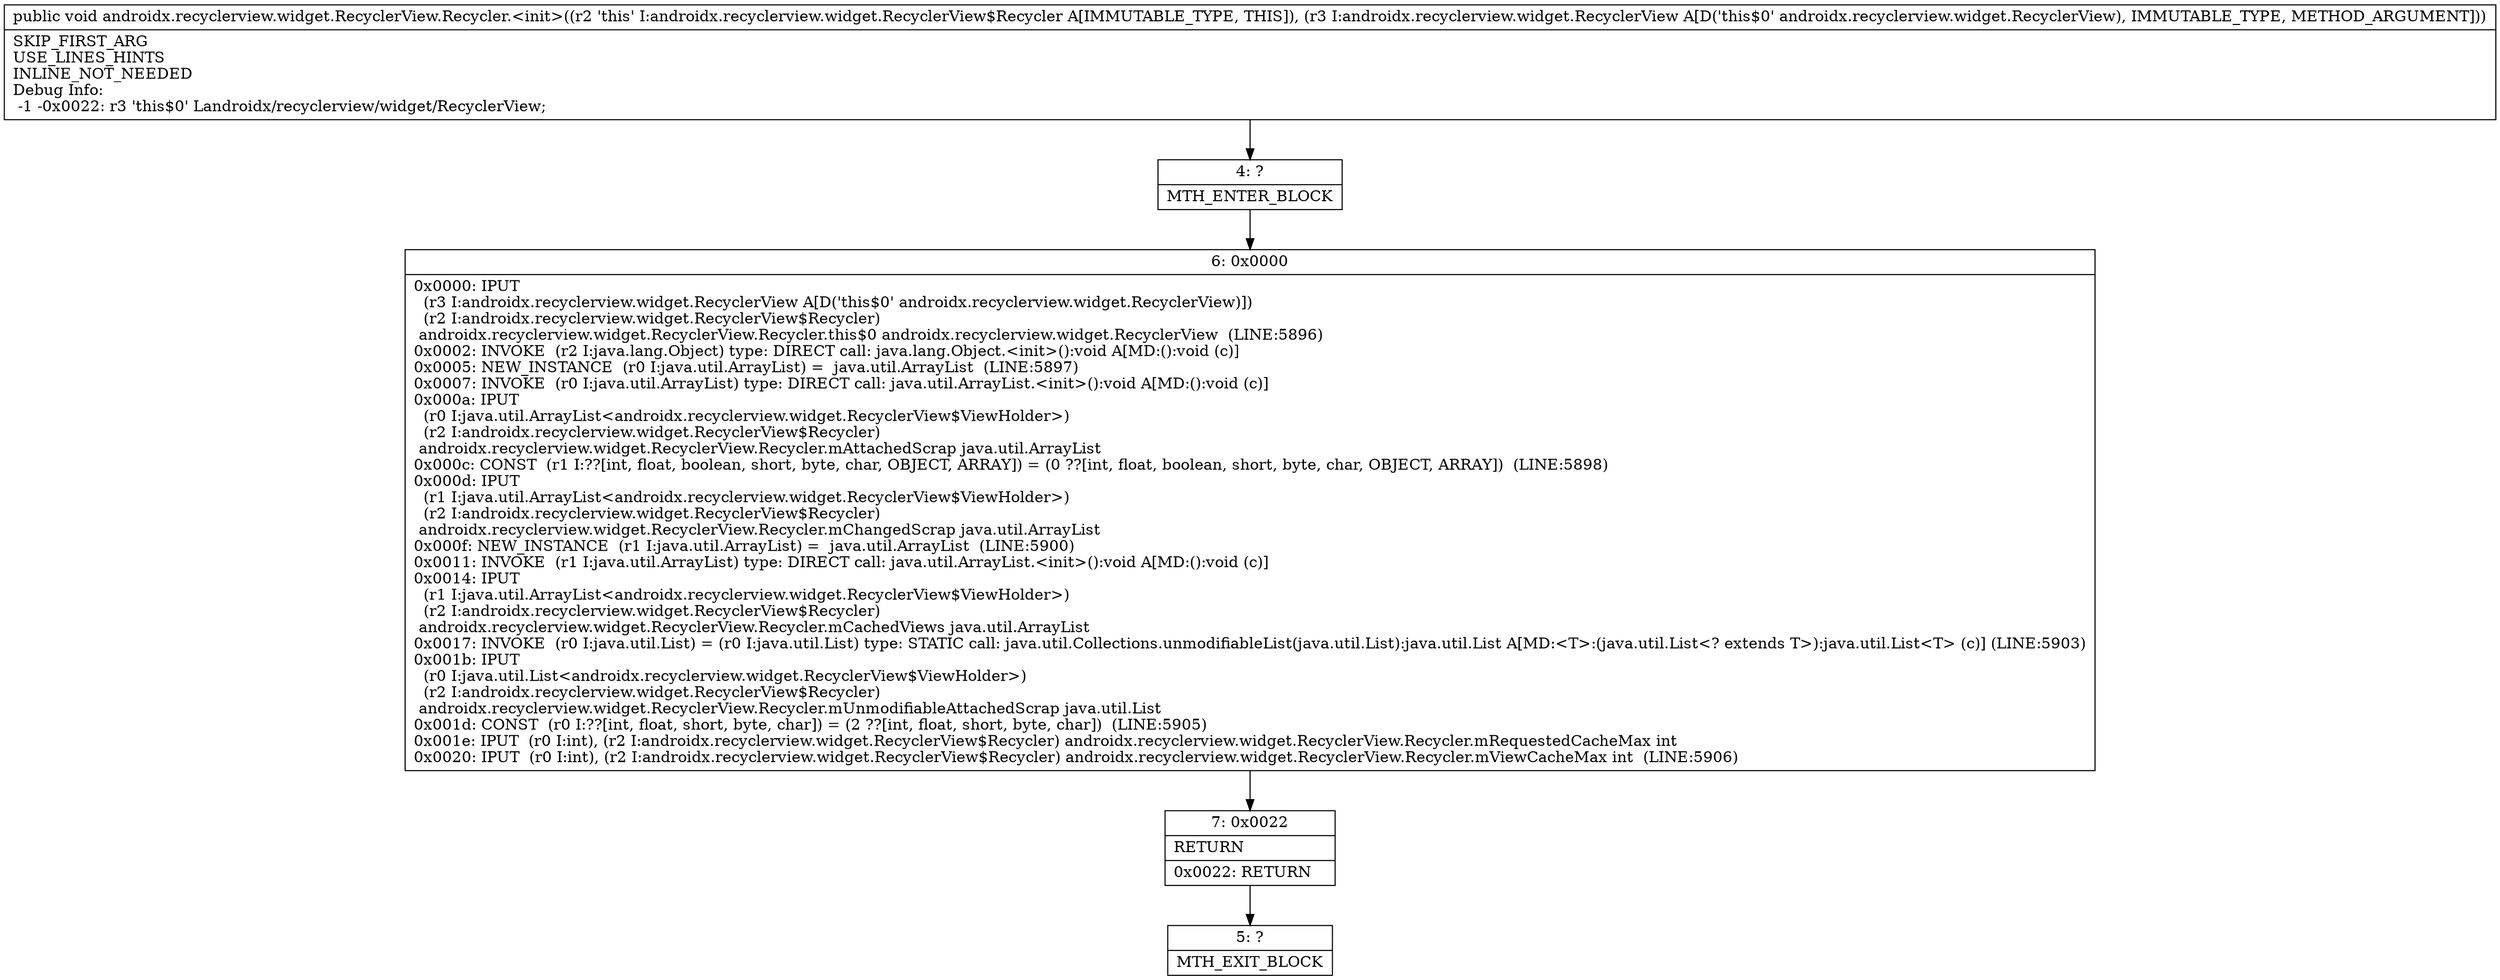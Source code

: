 digraph "CFG forandroidx.recyclerview.widget.RecyclerView.Recycler.\<init\>(Landroidx\/recyclerview\/widget\/RecyclerView;)V" {
Node_4 [shape=record,label="{4\:\ ?|MTH_ENTER_BLOCK\l}"];
Node_6 [shape=record,label="{6\:\ 0x0000|0x0000: IPUT  \l  (r3 I:androidx.recyclerview.widget.RecyclerView A[D('this$0' androidx.recyclerview.widget.RecyclerView)])\l  (r2 I:androidx.recyclerview.widget.RecyclerView$Recycler)\l androidx.recyclerview.widget.RecyclerView.Recycler.this$0 androidx.recyclerview.widget.RecyclerView  (LINE:5896)\l0x0002: INVOKE  (r2 I:java.lang.Object) type: DIRECT call: java.lang.Object.\<init\>():void A[MD:():void (c)]\l0x0005: NEW_INSTANCE  (r0 I:java.util.ArrayList) =  java.util.ArrayList  (LINE:5897)\l0x0007: INVOKE  (r0 I:java.util.ArrayList) type: DIRECT call: java.util.ArrayList.\<init\>():void A[MD:():void (c)]\l0x000a: IPUT  \l  (r0 I:java.util.ArrayList\<androidx.recyclerview.widget.RecyclerView$ViewHolder\>)\l  (r2 I:androidx.recyclerview.widget.RecyclerView$Recycler)\l androidx.recyclerview.widget.RecyclerView.Recycler.mAttachedScrap java.util.ArrayList \l0x000c: CONST  (r1 I:??[int, float, boolean, short, byte, char, OBJECT, ARRAY]) = (0 ??[int, float, boolean, short, byte, char, OBJECT, ARRAY])  (LINE:5898)\l0x000d: IPUT  \l  (r1 I:java.util.ArrayList\<androidx.recyclerview.widget.RecyclerView$ViewHolder\>)\l  (r2 I:androidx.recyclerview.widget.RecyclerView$Recycler)\l androidx.recyclerview.widget.RecyclerView.Recycler.mChangedScrap java.util.ArrayList \l0x000f: NEW_INSTANCE  (r1 I:java.util.ArrayList) =  java.util.ArrayList  (LINE:5900)\l0x0011: INVOKE  (r1 I:java.util.ArrayList) type: DIRECT call: java.util.ArrayList.\<init\>():void A[MD:():void (c)]\l0x0014: IPUT  \l  (r1 I:java.util.ArrayList\<androidx.recyclerview.widget.RecyclerView$ViewHolder\>)\l  (r2 I:androidx.recyclerview.widget.RecyclerView$Recycler)\l androidx.recyclerview.widget.RecyclerView.Recycler.mCachedViews java.util.ArrayList \l0x0017: INVOKE  (r0 I:java.util.List) = (r0 I:java.util.List) type: STATIC call: java.util.Collections.unmodifiableList(java.util.List):java.util.List A[MD:\<T\>:(java.util.List\<? extends T\>):java.util.List\<T\> (c)] (LINE:5903)\l0x001b: IPUT  \l  (r0 I:java.util.List\<androidx.recyclerview.widget.RecyclerView$ViewHolder\>)\l  (r2 I:androidx.recyclerview.widget.RecyclerView$Recycler)\l androidx.recyclerview.widget.RecyclerView.Recycler.mUnmodifiableAttachedScrap java.util.List \l0x001d: CONST  (r0 I:??[int, float, short, byte, char]) = (2 ??[int, float, short, byte, char])  (LINE:5905)\l0x001e: IPUT  (r0 I:int), (r2 I:androidx.recyclerview.widget.RecyclerView$Recycler) androidx.recyclerview.widget.RecyclerView.Recycler.mRequestedCacheMax int \l0x0020: IPUT  (r0 I:int), (r2 I:androidx.recyclerview.widget.RecyclerView$Recycler) androidx.recyclerview.widget.RecyclerView.Recycler.mViewCacheMax int  (LINE:5906)\l}"];
Node_7 [shape=record,label="{7\:\ 0x0022|RETURN\l|0x0022: RETURN   \l}"];
Node_5 [shape=record,label="{5\:\ ?|MTH_EXIT_BLOCK\l}"];
MethodNode[shape=record,label="{public void androidx.recyclerview.widget.RecyclerView.Recycler.\<init\>((r2 'this' I:androidx.recyclerview.widget.RecyclerView$Recycler A[IMMUTABLE_TYPE, THIS]), (r3 I:androidx.recyclerview.widget.RecyclerView A[D('this$0' androidx.recyclerview.widget.RecyclerView), IMMUTABLE_TYPE, METHOD_ARGUMENT]))  | SKIP_FIRST_ARG\lUSE_LINES_HINTS\lINLINE_NOT_NEEDED\lDebug Info:\l  \-1 \-0x0022: r3 'this$0' Landroidx\/recyclerview\/widget\/RecyclerView;\l}"];
MethodNode -> Node_4;Node_4 -> Node_6;
Node_6 -> Node_7;
Node_7 -> Node_5;
}

